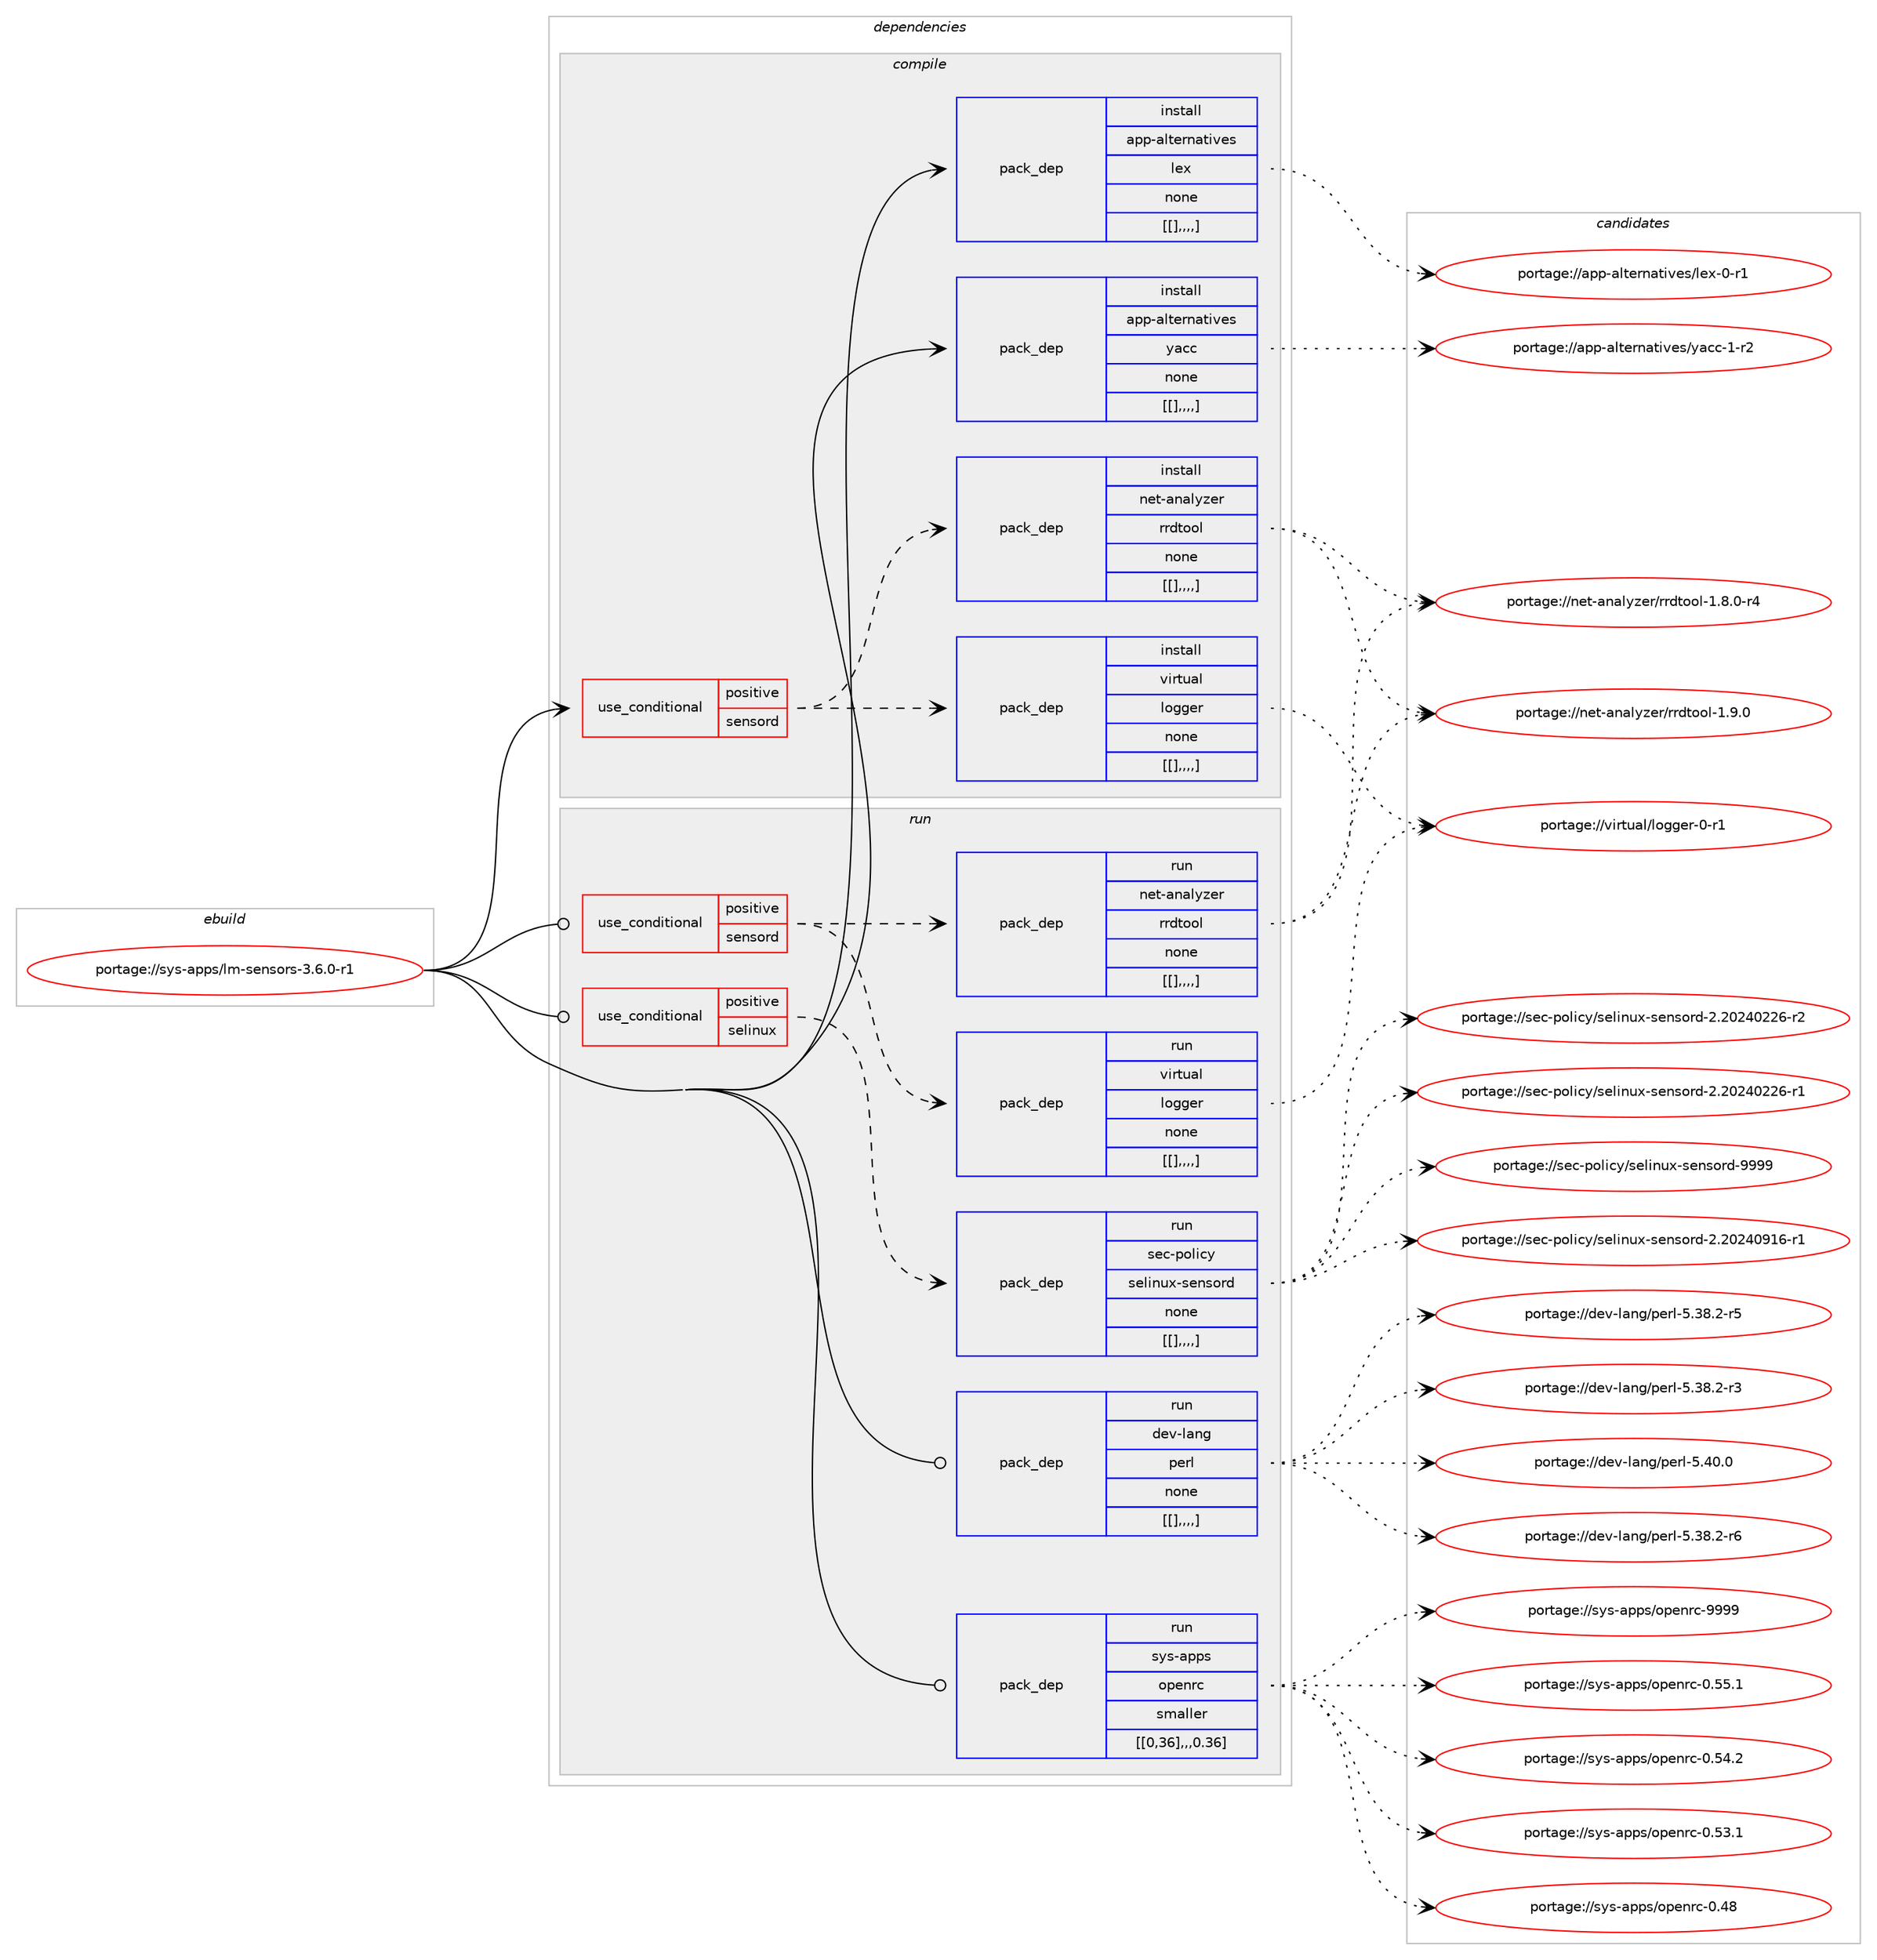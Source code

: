 digraph prolog {

# *************
# Graph options
# *************

newrank=true;
concentrate=true;
compound=true;
graph [rankdir=LR,fontname=Helvetica,fontsize=10,ranksep=1.5];#, ranksep=2.5, nodesep=0.2];
edge  [arrowhead=vee];
node  [fontname=Helvetica,fontsize=10];

# **********
# The ebuild
# **********

subgraph cluster_leftcol {
color=gray;
label=<<i>ebuild</i>>;
id [label="portage://sys-apps/lm-sensors-3.6.0-r1", color=red, width=4, href="../sys-apps/lm-sensors-3.6.0-r1.svg"];
}

# ****************
# The dependencies
# ****************

subgraph cluster_midcol {
color=gray;
label=<<i>dependencies</i>>;
subgraph cluster_compile {
fillcolor="#eeeeee";
style=filled;
label=<<i>compile</i>>;
subgraph cond2753 {
dependency7744 [label=<<TABLE BORDER="0" CELLBORDER="1" CELLSPACING="0" CELLPADDING="4"><TR><TD ROWSPAN="3" CELLPADDING="10">use_conditional</TD></TR><TR><TD>positive</TD></TR><TR><TD>sensord</TD></TR></TABLE>>, shape=none, color=red];
subgraph pack4967 {
dependency7745 [label=<<TABLE BORDER="0" CELLBORDER="1" CELLSPACING="0" CELLPADDING="4" WIDTH="220"><TR><TD ROWSPAN="6" CELLPADDING="30">pack_dep</TD></TR><TR><TD WIDTH="110">install</TD></TR><TR><TD>net-analyzer</TD></TR><TR><TD>rrdtool</TD></TR><TR><TD>none</TD></TR><TR><TD>[[],,,,]</TD></TR></TABLE>>, shape=none, color=blue];
}
dependency7744:e -> dependency7745:w [weight=20,style="dashed",arrowhead="vee"];
subgraph pack4968 {
dependency7746 [label=<<TABLE BORDER="0" CELLBORDER="1" CELLSPACING="0" CELLPADDING="4" WIDTH="220"><TR><TD ROWSPAN="6" CELLPADDING="30">pack_dep</TD></TR><TR><TD WIDTH="110">install</TD></TR><TR><TD>virtual</TD></TR><TR><TD>logger</TD></TR><TR><TD>none</TD></TR><TR><TD>[[],,,,]</TD></TR></TABLE>>, shape=none, color=blue];
}
dependency7744:e -> dependency7746:w [weight=20,style="dashed",arrowhead="vee"];
}
id:e -> dependency7744:w [weight=20,style="solid",arrowhead="vee"];
subgraph pack4969 {
dependency7747 [label=<<TABLE BORDER="0" CELLBORDER="1" CELLSPACING="0" CELLPADDING="4" WIDTH="220"><TR><TD ROWSPAN="6" CELLPADDING="30">pack_dep</TD></TR><TR><TD WIDTH="110">install</TD></TR><TR><TD>app-alternatives</TD></TR><TR><TD>lex</TD></TR><TR><TD>none</TD></TR><TR><TD>[[],,,,]</TD></TR></TABLE>>, shape=none, color=blue];
}
id:e -> dependency7747:w [weight=20,style="solid",arrowhead="vee"];
subgraph pack4970 {
dependency7748 [label=<<TABLE BORDER="0" CELLBORDER="1" CELLSPACING="0" CELLPADDING="4" WIDTH="220"><TR><TD ROWSPAN="6" CELLPADDING="30">pack_dep</TD></TR><TR><TD WIDTH="110">install</TD></TR><TR><TD>app-alternatives</TD></TR><TR><TD>yacc</TD></TR><TR><TD>none</TD></TR><TR><TD>[[],,,,]</TD></TR></TABLE>>, shape=none, color=blue];
}
id:e -> dependency7748:w [weight=20,style="solid",arrowhead="vee"];
}
subgraph cluster_compileandrun {
fillcolor="#eeeeee";
style=filled;
label=<<i>compile and run</i>>;
}
subgraph cluster_run {
fillcolor="#eeeeee";
style=filled;
label=<<i>run</i>>;
subgraph cond2754 {
dependency7749 [label=<<TABLE BORDER="0" CELLBORDER="1" CELLSPACING="0" CELLPADDING="4"><TR><TD ROWSPAN="3" CELLPADDING="10">use_conditional</TD></TR><TR><TD>positive</TD></TR><TR><TD>selinux</TD></TR></TABLE>>, shape=none, color=red];
subgraph pack4971 {
dependency7750 [label=<<TABLE BORDER="0" CELLBORDER="1" CELLSPACING="0" CELLPADDING="4" WIDTH="220"><TR><TD ROWSPAN="6" CELLPADDING="30">pack_dep</TD></TR><TR><TD WIDTH="110">run</TD></TR><TR><TD>sec-policy</TD></TR><TR><TD>selinux-sensord</TD></TR><TR><TD>none</TD></TR><TR><TD>[[],,,,]</TD></TR></TABLE>>, shape=none, color=blue];
}
dependency7749:e -> dependency7750:w [weight=20,style="dashed",arrowhead="vee"];
}
id:e -> dependency7749:w [weight=20,style="solid",arrowhead="odot"];
subgraph cond2755 {
dependency7751 [label=<<TABLE BORDER="0" CELLBORDER="1" CELLSPACING="0" CELLPADDING="4"><TR><TD ROWSPAN="3" CELLPADDING="10">use_conditional</TD></TR><TR><TD>positive</TD></TR><TR><TD>sensord</TD></TR></TABLE>>, shape=none, color=red];
subgraph pack4972 {
dependency7752 [label=<<TABLE BORDER="0" CELLBORDER="1" CELLSPACING="0" CELLPADDING="4" WIDTH="220"><TR><TD ROWSPAN="6" CELLPADDING="30">pack_dep</TD></TR><TR><TD WIDTH="110">run</TD></TR><TR><TD>net-analyzer</TD></TR><TR><TD>rrdtool</TD></TR><TR><TD>none</TD></TR><TR><TD>[[],,,,]</TD></TR></TABLE>>, shape=none, color=blue];
}
dependency7751:e -> dependency7752:w [weight=20,style="dashed",arrowhead="vee"];
subgraph pack4973 {
dependency7753 [label=<<TABLE BORDER="0" CELLBORDER="1" CELLSPACING="0" CELLPADDING="4" WIDTH="220"><TR><TD ROWSPAN="6" CELLPADDING="30">pack_dep</TD></TR><TR><TD WIDTH="110">run</TD></TR><TR><TD>virtual</TD></TR><TR><TD>logger</TD></TR><TR><TD>none</TD></TR><TR><TD>[[],,,,]</TD></TR></TABLE>>, shape=none, color=blue];
}
dependency7751:e -> dependency7753:w [weight=20,style="dashed",arrowhead="vee"];
}
id:e -> dependency7751:w [weight=20,style="solid",arrowhead="odot"];
subgraph pack4974 {
dependency7754 [label=<<TABLE BORDER="0" CELLBORDER="1" CELLSPACING="0" CELLPADDING="4" WIDTH="220"><TR><TD ROWSPAN="6" CELLPADDING="30">pack_dep</TD></TR><TR><TD WIDTH="110">run</TD></TR><TR><TD>dev-lang</TD></TR><TR><TD>perl</TD></TR><TR><TD>none</TD></TR><TR><TD>[[],,,,]</TD></TR></TABLE>>, shape=none, color=blue];
}
id:e -> dependency7754:w [weight=20,style="solid",arrowhead="odot"];
subgraph pack4975 {
dependency7755 [label=<<TABLE BORDER="0" CELLBORDER="1" CELLSPACING="0" CELLPADDING="4" WIDTH="220"><TR><TD ROWSPAN="6" CELLPADDING="30">pack_dep</TD></TR><TR><TD WIDTH="110">run</TD></TR><TR><TD>sys-apps</TD></TR><TR><TD>openrc</TD></TR><TR><TD>smaller</TD></TR><TR><TD>[[0,36],,,0.36]</TD></TR></TABLE>>, shape=none, color=blue];
}
id:e -> dependency7755:w [weight=20,style="solid",arrowhead="odot"];
}
}

# **************
# The candidates
# **************

subgraph cluster_choices {
rank=same;
color=gray;
label=<<i>candidates</i>>;

subgraph choice4967 {
color=black;
nodesep=1;
choice11010111645971109710812112210111447114114100116111111108454946574648 [label="portage://net-analyzer/rrdtool-1.9.0", color=red, width=4,href="../net-analyzer/rrdtool-1.9.0.svg"];
choice110101116459711097108121122101114471141141001161111111084549465646484511452 [label="portage://net-analyzer/rrdtool-1.8.0-r4", color=red, width=4,href="../net-analyzer/rrdtool-1.8.0-r4.svg"];
dependency7745:e -> choice11010111645971109710812112210111447114114100116111111108454946574648:w [style=dotted,weight="100"];
dependency7745:e -> choice110101116459711097108121122101114471141141001161111111084549465646484511452:w [style=dotted,weight="100"];
}
subgraph choice4968 {
color=black;
nodesep=1;
choice118105114116117971084710811110310310111445484511449 [label="portage://virtual/logger-0-r1", color=red, width=4,href="../virtual/logger-0-r1.svg"];
dependency7746:e -> choice118105114116117971084710811110310310111445484511449:w [style=dotted,weight="100"];
}
subgraph choice4969 {
color=black;
nodesep=1;
choice971121124597108116101114110971161051181011154710810112045484511449 [label="portage://app-alternatives/lex-0-r1", color=red, width=4,href="../app-alternatives/lex-0-r1.svg"];
dependency7747:e -> choice971121124597108116101114110971161051181011154710810112045484511449:w [style=dotted,weight="100"];
}
subgraph choice4970 {
color=black;
nodesep=1;
choice971121124597108116101114110971161051181011154712197999945494511450 [label="portage://app-alternatives/yacc-1-r2", color=red, width=4,href="../app-alternatives/yacc-1-r2.svg"];
dependency7748:e -> choice971121124597108116101114110971161051181011154712197999945494511450:w [style=dotted,weight="100"];
}
subgraph choice4971 {
color=black;
nodesep=1;
choice11510199451121111081059912147115101108105110117120451151011101151111141004557575757 [label="portage://sec-policy/selinux-sensord-9999", color=red, width=4,href="../sec-policy/selinux-sensord-9999.svg"];
choice115101994511211110810599121471151011081051101171204511510111011511111410045504650485052485749544511449 [label="portage://sec-policy/selinux-sensord-2.20240916-r1", color=red, width=4,href="../sec-policy/selinux-sensord-2.20240916-r1.svg"];
choice115101994511211110810599121471151011081051101171204511510111011511111410045504650485052485050544511450 [label="portage://sec-policy/selinux-sensord-2.20240226-r2", color=red, width=4,href="../sec-policy/selinux-sensord-2.20240226-r2.svg"];
choice115101994511211110810599121471151011081051101171204511510111011511111410045504650485052485050544511449 [label="portage://sec-policy/selinux-sensord-2.20240226-r1", color=red, width=4,href="../sec-policy/selinux-sensord-2.20240226-r1.svg"];
dependency7750:e -> choice11510199451121111081059912147115101108105110117120451151011101151111141004557575757:w [style=dotted,weight="100"];
dependency7750:e -> choice115101994511211110810599121471151011081051101171204511510111011511111410045504650485052485749544511449:w [style=dotted,weight="100"];
dependency7750:e -> choice115101994511211110810599121471151011081051101171204511510111011511111410045504650485052485050544511450:w [style=dotted,weight="100"];
dependency7750:e -> choice115101994511211110810599121471151011081051101171204511510111011511111410045504650485052485050544511449:w [style=dotted,weight="100"];
}
subgraph choice4972 {
color=black;
nodesep=1;
choice11010111645971109710812112210111447114114100116111111108454946574648 [label="portage://net-analyzer/rrdtool-1.9.0", color=red, width=4,href="../net-analyzer/rrdtool-1.9.0.svg"];
choice110101116459711097108121122101114471141141001161111111084549465646484511452 [label="portage://net-analyzer/rrdtool-1.8.0-r4", color=red, width=4,href="../net-analyzer/rrdtool-1.8.0-r4.svg"];
dependency7752:e -> choice11010111645971109710812112210111447114114100116111111108454946574648:w [style=dotted,weight="100"];
dependency7752:e -> choice110101116459711097108121122101114471141141001161111111084549465646484511452:w [style=dotted,weight="100"];
}
subgraph choice4973 {
color=black;
nodesep=1;
choice118105114116117971084710811110310310111445484511449 [label="portage://virtual/logger-0-r1", color=red, width=4,href="../virtual/logger-0-r1.svg"];
dependency7753:e -> choice118105114116117971084710811110310310111445484511449:w [style=dotted,weight="100"];
}
subgraph choice4974 {
color=black;
nodesep=1;
choice10010111845108971101034711210111410845534652484648 [label="portage://dev-lang/perl-5.40.0", color=red, width=4,href="../dev-lang/perl-5.40.0.svg"];
choice100101118451089711010347112101114108455346515646504511454 [label="portage://dev-lang/perl-5.38.2-r6", color=red, width=4,href="../dev-lang/perl-5.38.2-r6.svg"];
choice100101118451089711010347112101114108455346515646504511453 [label="portage://dev-lang/perl-5.38.2-r5", color=red, width=4,href="../dev-lang/perl-5.38.2-r5.svg"];
choice100101118451089711010347112101114108455346515646504511451 [label="portage://dev-lang/perl-5.38.2-r3", color=red, width=4,href="../dev-lang/perl-5.38.2-r3.svg"];
dependency7754:e -> choice10010111845108971101034711210111410845534652484648:w [style=dotted,weight="100"];
dependency7754:e -> choice100101118451089711010347112101114108455346515646504511454:w [style=dotted,weight="100"];
dependency7754:e -> choice100101118451089711010347112101114108455346515646504511453:w [style=dotted,weight="100"];
dependency7754:e -> choice100101118451089711010347112101114108455346515646504511451:w [style=dotted,weight="100"];
}
subgraph choice4975 {
color=black;
nodesep=1;
choice115121115459711211211547111112101110114994557575757 [label="portage://sys-apps/openrc-9999", color=red, width=4,href="../sys-apps/openrc-9999.svg"];
choice1151211154597112112115471111121011101149945484653534649 [label="portage://sys-apps/openrc-0.55.1", color=red, width=4,href="../sys-apps/openrc-0.55.1.svg"];
choice1151211154597112112115471111121011101149945484653524650 [label="portage://sys-apps/openrc-0.54.2", color=red, width=4,href="../sys-apps/openrc-0.54.2.svg"];
choice1151211154597112112115471111121011101149945484653514649 [label="portage://sys-apps/openrc-0.53.1", color=red, width=4,href="../sys-apps/openrc-0.53.1.svg"];
choice115121115459711211211547111112101110114994548465256 [label="portage://sys-apps/openrc-0.48", color=red, width=4,href="../sys-apps/openrc-0.48.svg"];
dependency7755:e -> choice115121115459711211211547111112101110114994557575757:w [style=dotted,weight="100"];
dependency7755:e -> choice1151211154597112112115471111121011101149945484653534649:w [style=dotted,weight="100"];
dependency7755:e -> choice1151211154597112112115471111121011101149945484653524650:w [style=dotted,weight="100"];
dependency7755:e -> choice1151211154597112112115471111121011101149945484653514649:w [style=dotted,weight="100"];
dependency7755:e -> choice115121115459711211211547111112101110114994548465256:w [style=dotted,weight="100"];
}
}

}
